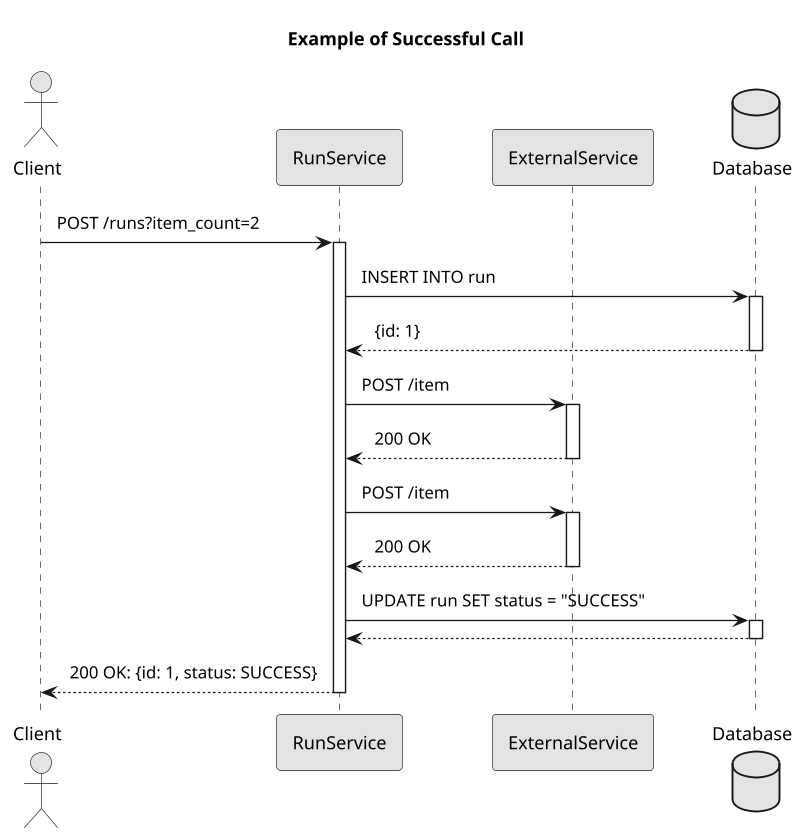 @startuml

scale 800 width
skinparam {
  padding 5
  monochrome true
  ParticipantPadding 30
}
autoactivate on

title Example of Successful Call

actor Client
participant RunService
participant ExternalService
database Database

Client -> RunService: POST /runs?item_count=2
RunService -> Database: INSERT INTO run
return {id: 1}
RunService -> ExternalService: POST /item
return 200 OK
RunService -> ExternalService: POST /item
return 200 OK
RunService -> Database: UPDATE run SET status = "SUCCESS"
return
return 200 OK: {id: 1, status: SUCCESS}

@enduml